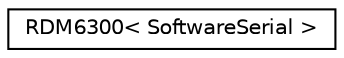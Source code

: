 digraph "Graphical Class Hierarchy"
{
  edge [fontname="Helvetica",fontsize="10",labelfontname="Helvetica",labelfontsize="10"];
  node [fontname="Helvetica",fontsize="10",shape=record];
  rankdir="LR";
  Node0 [label="RDM6300\< SoftwareSerial \>",height=0.2,width=0.4,color="black", fillcolor="white", style="filled",URL="$class_r_d_m6300.html"];
}
